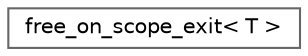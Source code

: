 digraph "类继承关系图"
{
 // LATEX_PDF_SIZE
  bgcolor="transparent";
  edge [fontname=Helvetica,fontsize=10,labelfontname=Helvetica,labelfontsize=10];
  node [fontname=Helvetica,fontsize=10,shape=box,height=0.2,width=0.4];
  rankdir="LR";
  Node0 [id="Node000000",label="free_on_scope_exit\< T \>",height=0.2,width=0.4,color="grey40", fillcolor="white", style="filled",URL="$classfree__on__scope__exit.html",tooltip=" "];
}
